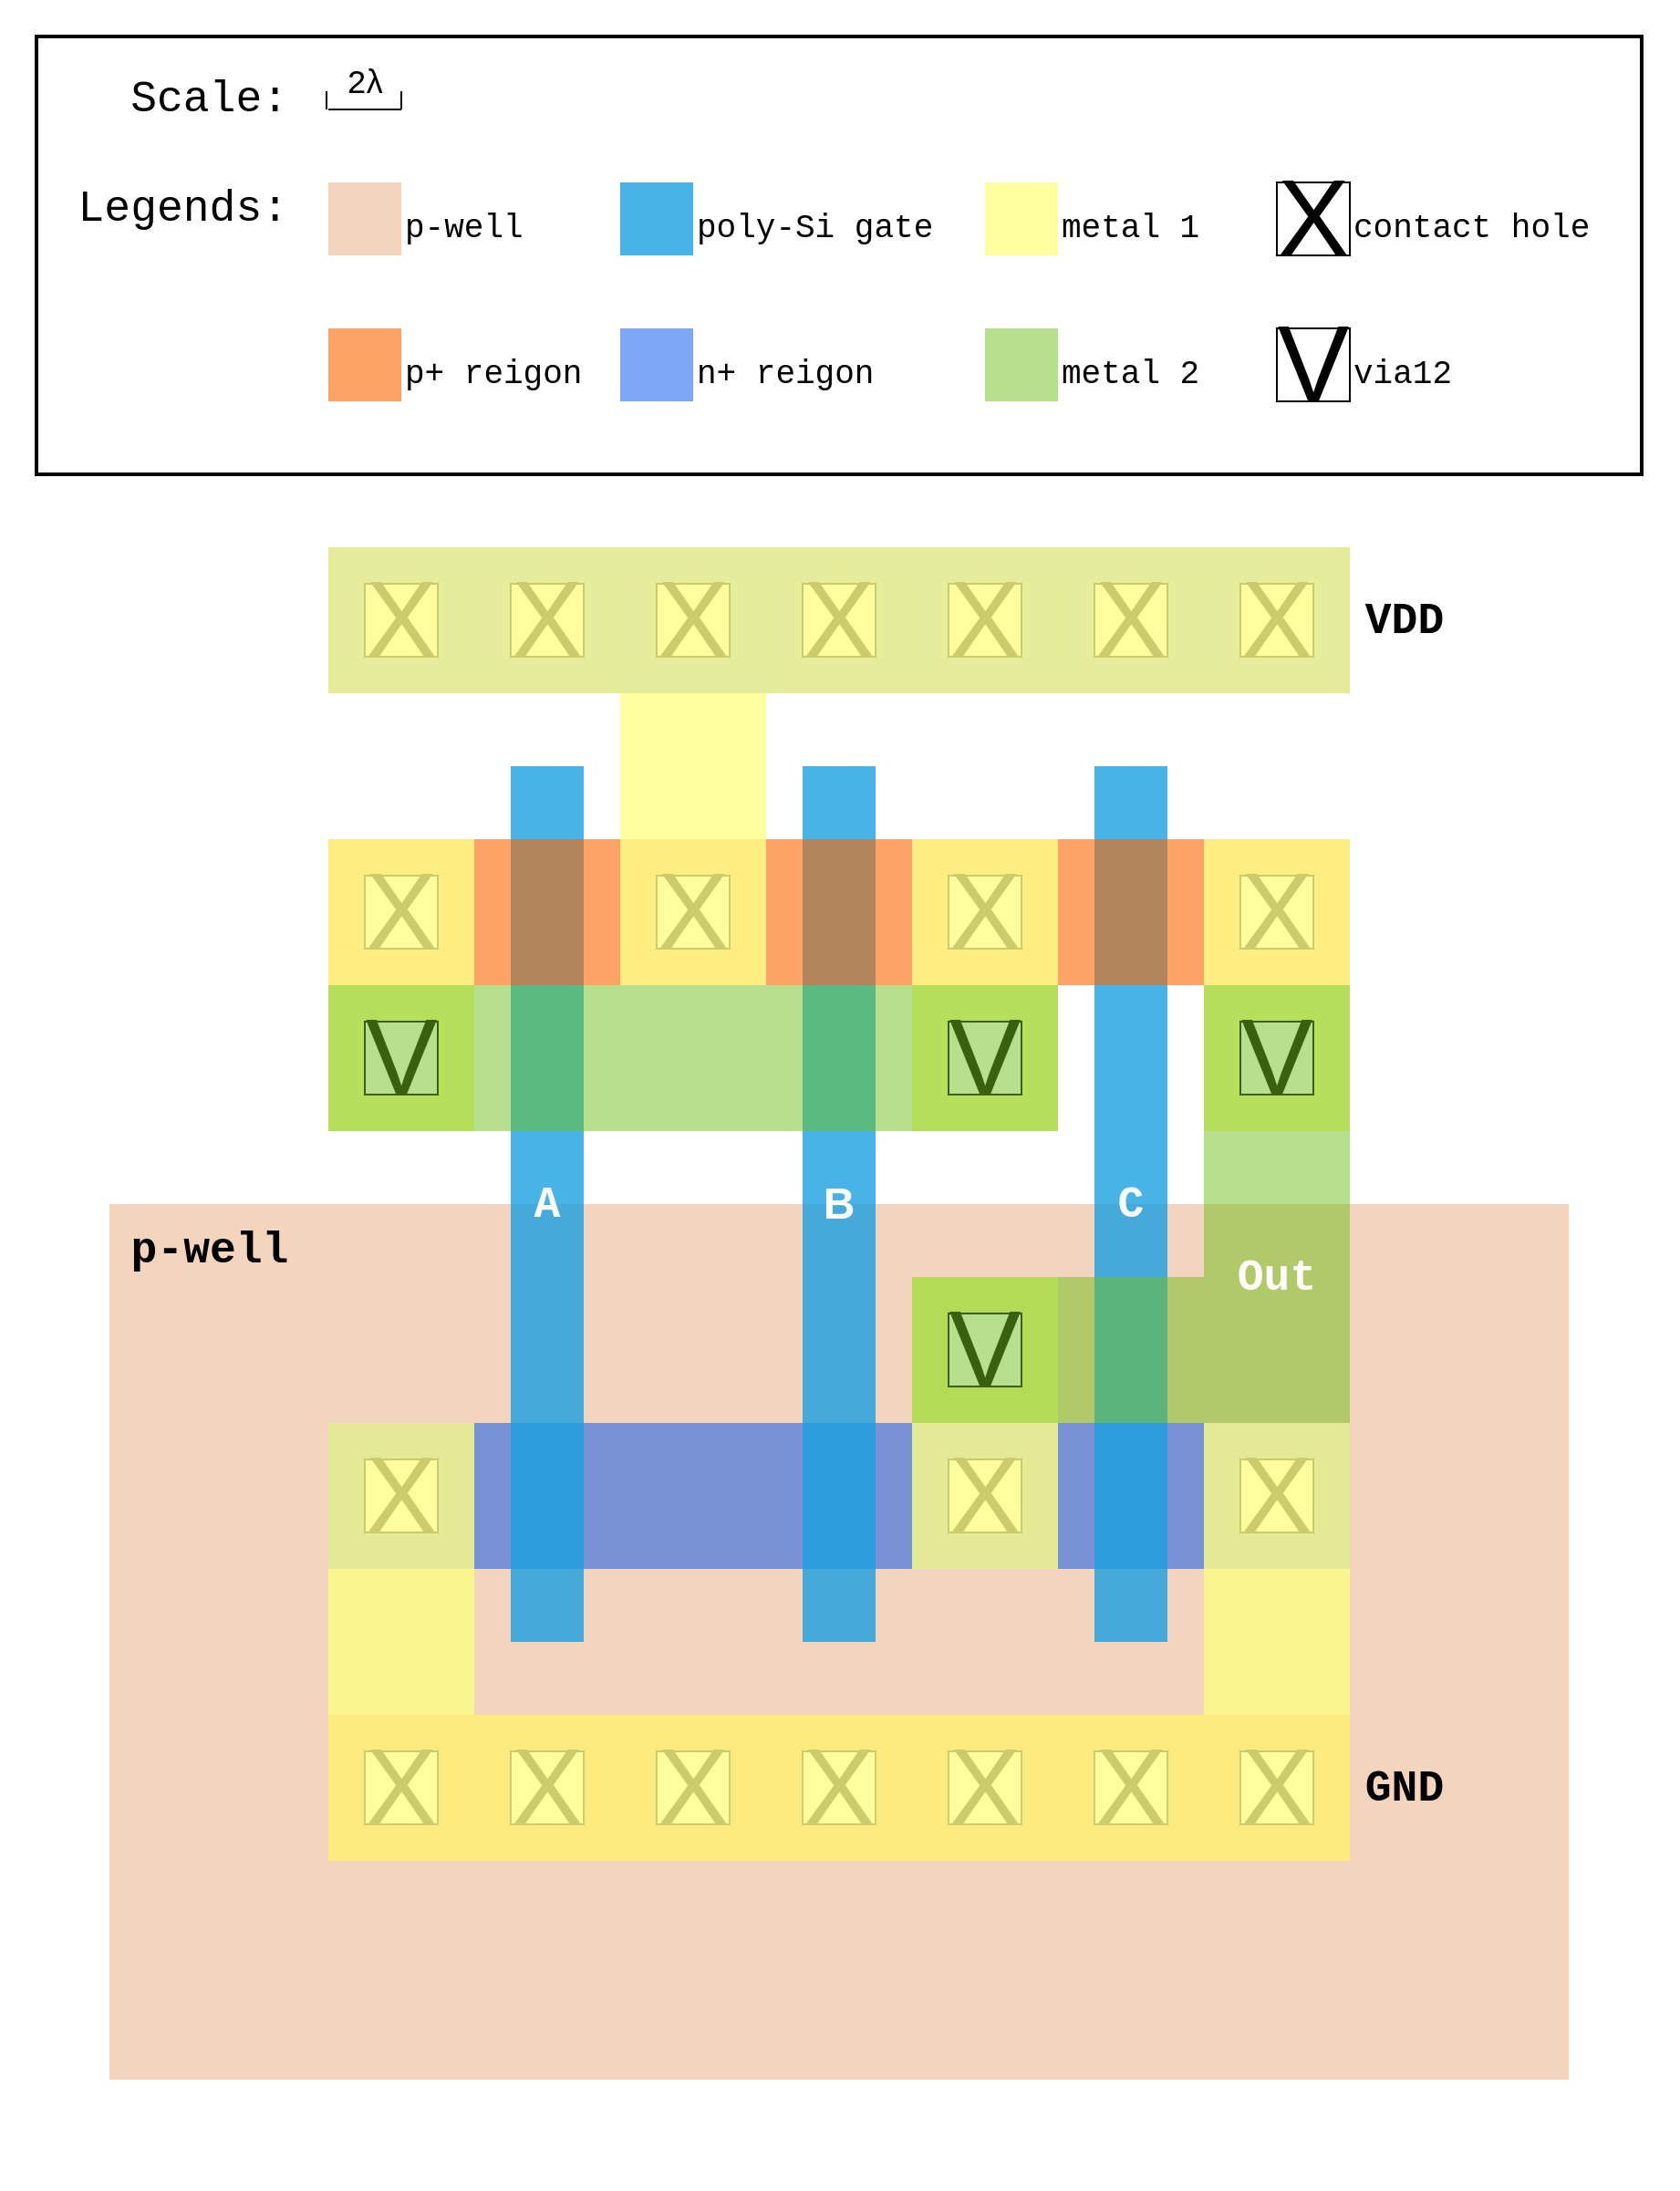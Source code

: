 <mxfile version="20.0.4" type="github">
  <diagram id="UjBWyq6lN_wpWJ8CEsgR" name="Page-1">
    <mxGraphModel dx="1896" dy="1083" grid="1" gridSize="10" guides="1" tooltips="1" connect="1" arrows="1" fold="1" page="1" pageScale="1" pageWidth="850" pageHeight="1100" math="0" shadow="0">
      <root>
        <mxCell id="0" />
        <mxCell id="1" parent="0" />
        <mxCell id="-VWM9IZ5B38HK7dgKO4f-399" value="" style="rounded=0;whiteSpace=wrap;html=1;fontFamily=Courier New;fontSize=18;fontColor=#000000;fillColor=none;strokeWidth=2;" vertex="1" parent="1">
          <mxGeometry x="80" y="320" width="880" height="240" as="geometry" />
        </mxCell>
        <mxCell id="-VWM9IZ5B38HK7dgKO4f-377" value="&lt;font style=&quot;font-size: 59px;&quot;&gt;V&lt;/font&gt;" style="rounded=0;whiteSpace=wrap;html=1;glass=0;strokeColor=default;" vertex="1" parent="1">
          <mxGeometry x="760" y="480" width="40" height="40" as="geometry" />
        </mxCell>
        <mxCell id="-VWM9IZ5B38HK7dgKO4f-378" value="&lt;font style=&quot;font-size: 59px;&quot;&gt;X&lt;/font&gt;" style="rounded=0;whiteSpace=wrap;html=1;glass=0;strokeColor=default;" vertex="1" parent="1">
          <mxGeometry x="760" y="400" width="40" height="40" as="geometry" />
        </mxCell>
        <mxCell id="-VWM9IZ5B38HK7dgKO4f-379" value="" style="endArrow=none;html=1;rounded=0;" edge="1" parent="1">
          <mxGeometry width="50" height="50" relative="1" as="geometry">
            <mxPoint x="240" y="360" as="sourcePoint" />
            <mxPoint x="280" y="360" as="targetPoint" />
          </mxGeometry>
        </mxCell>
        <mxCell id="-VWM9IZ5B38HK7dgKO4f-380" value="" style="endArrow=none;html=1;rounded=0;" edge="1" parent="1">
          <mxGeometry width="50" height="50" relative="1" as="geometry">
            <mxPoint x="280" y="360" as="sourcePoint" />
            <mxPoint x="280" y="350" as="targetPoint" />
          </mxGeometry>
        </mxCell>
        <mxCell id="-VWM9IZ5B38HK7dgKO4f-381" value="" style="endArrow=none;html=1;rounded=0;" edge="1" parent="1">
          <mxGeometry width="50" height="50" relative="1" as="geometry">
            <mxPoint x="239" y="350" as="sourcePoint" />
            <mxPoint x="239" y="360" as="targetPoint" />
          </mxGeometry>
        </mxCell>
        <mxCell id="-VWM9IZ5B38HK7dgKO4f-382" value="Scale:" style="text;html=1;strokeColor=none;fillColor=none;align=right;verticalAlign=middle;whiteSpace=wrap;rounded=0;fontFamily=Courier New;fontSize=24;fontColor=#000000;opacity=60;" vertex="1" parent="1">
          <mxGeometry x="100" y="340" width="120" height="30" as="geometry" />
        </mxCell>
        <mxCell id="-VWM9IZ5B38HK7dgKO4f-383" value="Legends:" style="text;html=1;strokeColor=none;fillColor=none;align=right;verticalAlign=middle;whiteSpace=wrap;rounded=0;fontFamily=Courier New;fontSize=24;fontColor=#000000;opacity=60;" vertex="1" parent="1">
          <mxGeometry x="100" y="400" width="120" height="30" as="geometry" />
        </mxCell>
        <mxCell id="-VWM9IZ5B38HK7dgKO4f-384" value="&lt;font style=&quot;font-size: 18px;&quot;&gt;2&lt;span style=&quot;background-color: rgb(255, 255, 255); font-family: sans-serif; text-align: start;&quot;&gt;λ&lt;/span&gt;&lt;/font&gt;" style="text;html=1;strokeColor=none;fillColor=none;align=center;verticalAlign=middle;whiteSpace=wrap;rounded=0;fontFamily=Courier New;fontSize=24;fontColor=#000000;opacity=60;" vertex="1" parent="1">
          <mxGeometry x="230" y="330" width="60" height="30" as="geometry" />
        </mxCell>
        <mxCell id="-VWM9IZ5B38HK7dgKO4f-385" value="" style="rounded=0;whiteSpace=wrap;html=1;fillColor=#E8AA7B;strokeColor=none;glass=0;opacity=50;" vertex="1" parent="1">
          <mxGeometry x="240" y="400" width="40" height="40" as="geometry" />
        </mxCell>
        <mxCell id="-VWM9IZ5B38HK7dgKO4f-386" value="p-well" style="text;html=1;strokeColor=none;fillColor=none;align=left;verticalAlign=middle;whiteSpace=wrap;rounded=0;fontFamily=Courier New;fontSize=18;fontColor=#000000;opacity=60;" vertex="1" parent="1">
          <mxGeometry x="280" y="410" width="80" height="30" as="geometry" />
        </mxCell>
        <mxCell id="-VWM9IZ5B38HK7dgKO4f-387" value="&lt;h1&gt;&lt;br&gt;&lt;/h1&gt;" style="rounded=0;whiteSpace=wrap;html=1;fillColor=#1ba1e2;strokeColor=none;glass=0;opacity=80;fontColor=#ffffff;" vertex="1" parent="1">
          <mxGeometry x="400" y="400" width="40" height="40" as="geometry" />
        </mxCell>
        <mxCell id="-VWM9IZ5B38HK7dgKO4f-388" value="poly-Si gate" style="text;html=1;strokeColor=none;fillColor=none;align=left;verticalAlign=middle;whiteSpace=wrap;rounded=0;fontFamily=Courier New;fontSize=18;fontColor=#000000;opacity=60;" vertex="1" parent="1">
          <mxGeometry x="440" y="410" width="160" height="30" as="geometry" />
        </mxCell>
        <mxCell id="-VWM9IZ5B38HK7dgKO4f-389" value="" style="rounded=0;whiteSpace=wrap;html=1;fillColor=#fa6800;strokeColor=none;glass=0;opacity=60;fontColor=#000000;" vertex="1" parent="1">
          <mxGeometry x="240" y="480" width="40" height="40" as="geometry" />
        </mxCell>
        <mxCell id="-VWM9IZ5B38HK7dgKO4f-390" value="p+ reigon" style="text;html=1;strokeColor=none;fillColor=none;align=left;verticalAlign=middle;whiteSpace=wrap;rounded=0;fontFamily=Courier New;fontSize=18;fontColor=#000000;opacity=60;" vertex="1" parent="1">
          <mxGeometry x="280" y="490" width="100" height="30" as="geometry" />
        </mxCell>
        <mxCell id="-VWM9IZ5B38HK7dgKO4f-391" value="" style="rounded=0;whiteSpace=wrap;html=1;fillColor=#0050ef;strokeColor=none;glass=0;opacity=50;fontColor=#ffffff;" vertex="1" parent="1">
          <mxGeometry x="400" y="480" width="40" height="40" as="geometry" />
        </mxCell>
        <mxCell id="-VWM9IZ5B38HK7dgKO4f-392" value="n+ reigon" style="text;html=1;strokeColor=none;fillColor=none;align=left;verticalAlign=middle;whiteSpace=wrap;rounded=0;fontFamily=Courier New;fontSize=18;fontColor=#000000;opacity=60;" vertex="1" parent="1">
          <mxGeometry x="440" y="490" width="100" height="30" as="geometry" />
        </mxCell>
        <mxCell id="-VWM9IZ5B38HK7dgKO4f-393" value="" style="rounded=0;whiteSpace=wrap;html=1;fillColor=#ffff88;strokeColor=none;glass=0;textOpacity=80;opacity=80;" vertex="1" parent="1">
          <mxGeometry x="600" y="400" width="40" height="40" as="geometry" />
        </mxCell>
        <mxCell id="-VWM9IZ5B38HK7dgKO4f-394" value="metal 1" style="text;html=1;strokeColor=none;fillColor=none;align=left;verticalAlign=middle;whiteSpace=wrap;rounded=0;fontFamily=Courier New;fontSize=18;fontColor=#000000;opacity=60;" vertex="1" parent="1">
          <mxGeometry x="640" y="410" width="100" height="30" as="geometry" />
        </mxCell>
        <mxCell id="-VWM9IZ5B38HK7dgKO4f-395" value="" style="rounded=0;whiteSpace=wrap;html=1;fillColor=#6EC21A;strokeColor=none;glass=0;textOpacity=80;opacity=50;fontColor=#ffffff;" vertex="1" parent="1">
          <mxGeometry x="600" y="480" width="40" height="40" as="geometry" />
        </mxCell>
        <mxCell id="-VWM9IZ5B38HK7dgKO4f-396" value="metal 2" style="text;html=1;strokeColor=none;fillColor=none;align=left;verticalAlign=middle;whiteSpace=wrap;rounded=0;fontFamily=Courier New;fontSize=18;fontColor=#000000;opacity=60;" vertex="1" parent="1">
          <mxGeometry x="640" y="490" width="100" height="30" as="geometry" />
        </mxCell>
        <mxCell id="-VWM9IZ5B38HK7dgKO4f-397" value="contact hole" style="text;html=1;strokeColor=none;fillColor=none;align=left;verticalAlign=middle;whiteSpace=wrap;rounded=0;fontFamily=Courier New;fontSize=18;fontColor=#000000;opacity=60;" vertex="1" parent="1">
          <mxGeometry x="800" y="410" width="140" height="30" as="geometry" />
        </mxCell>
        <mxCell id="-VWM9IZ5B38HK7dgKO4f-398" value="via12" style="text;html=1;strokeColor=none;fillColor=none;align=left;verticalAlign=middle;whiteSpace=wrap;rounded=0;fontFamily=Courier New;fontSize=18;fontColor=#000000;opacity=60;" vertex="1" parent="1">
          <mxGeometry x="800" y="490" width="140" height="30" as="geometry" />
        </mxCell>
        <mxCell id="-VWM9IZ5B38HK7dgKO4f-400" value="" style="rounded=0;whiteSpace=wrap;html=1;fillColor=#E8AA7B;strokeColor=none;glass=0;opacity=50;" vertex="1" parent="1">
          <mxGeometry x="120" y="960" width="800" height="480" as="geometry" />
        </mxCell>
        <mxCell id="-VWM9IZ5B38HK7dgKO4f-401" value="" style="rounded=0;whiteSpace=wrap;html=1;fillColor=#0050ef;strokeColor=none;glass=0;opacity=50;fontColor=#ffffff;" vertex="1" parent="1">
          <mxGeometry x="240" y="1080" width="560" height="80" as="geometry" />
        </mxCell>
        <mxCell id="-VWM9IZ5B38HK7dgKO4f-402" value="&lt;font style=&quot;font-size: 59px;&quot;&gt;X&lt;/font&gt;" style="rounded=0;whiteSpace=wrap;html=1;glass=0;strokeColor=default;" vertex="1" parent="1">
          <mxGeometry x="260" y="1100" width="40" height="40" as="geometry" />
        </mxCell>
        <mxCell id="-VWM9IZ5B38HK7dgKO4f-403" value="" style="rounded=0;whiteSpace=wrap;html=1;fillColor=#ffff88;strokeColor=none;glass=0;textOpacity=80;opacity=80;" vertex="1" parent="1">
          <mxGeometry x="240" y="1080" width="80" height="80" as="geometry" />
        </mxCell>
        <mxCell id="-VWM9IZ5B38HK7dgKO4f-404" value="&lt;h1&gt;B&lt;/h1&gt;" style="rounded=0;whiteSpace=wrap;html=1;fillColor=#1ba1e2;strokeColor=none;glass=0;opacity=80;fontColor=#ffffff;" vertex="1" parent="1">
          <mxGeometry x="500" y="720" width="40" height="480" as="geometry" />
        </mxCell>
        <mxCell id="-VWM9IZ5B38HK7dgKO4f-405" value="&lt;font style=&quot;font-size: 59px;&quot;&gt;X&lt;/font&gt;" style="rounded=0;whiteSpace=wrap;html=1;glass=0;strokeColor=default;" vertex="1" parent="1">
          <mxGeometry x="580" y="1100" width="40" height="40" as="geometry" />
        </mxCell>
        <mxCell id="-VWM9IZ5B38HK7dgKO4f-406" value="&lt;font style=&quot;font-size: 59px;&quot;&gt;X&lt;/font&gt;" style="rounded=0;whiteSpace=wrap;html=1;glass=0;strokeColor=default;" vertex="1" parent="1">
          <mxGeometry x="740" y="1100" width="40" height="40" as="geometry" />
        </mxCell>
        <mxCell id="-VWM9IZ5B38HK7dgKO4f-407" value="" style="rounded=0;whiteSpace=wrap;html=1;fillColor=#ffff88;strokeColor=none;glass=0;textOpacity=80;opacity=80;" vertex="1" parent="1">
          <mxGeometry x="560" y="1080" width="80" height="80" as="geometry" />
        </mxCell>
        <mxCell id="-VWM9IZ5B38HK7dgKO4f-408" value="" style="rounded=0;whiteSpace=wrap;html=1;fillColor=#ffff88;strokeColor=none;glass=0;textOpacity=80;opacity=80;" vertex="1" parent="1">
          <mxGeometry x="720" y="1080" width="80" height="80" as="geometry" />
        </mxCell>
        <mxCell id="-VWM9IZ5B38HK7dgKO4f-409" value="&lt;h1&gt;&lt;font face=&quot;Courier New&quot; style=&quot;font-size: 24px;&quot;&gt;C&lt;/font&gt;&lt;/h1&gt;" style="rounded=0;whiteSpace=wrap;html=1;fillColor=#1ba1e2;strokeColor=none;glass=0;opacity=80;fontColor=#ffffff;" vertex="1" parent="1">
          <mxGeometry x="660" y="720" width="40" height="480" as="geometry" />
        </mxCell>
        <mxCell id="-VWM9IZ5B38HK7dgKO4f-410" value="&lt;h1&gt;&lt;font face=&quot;Courier New&quot; style=&quot;font-size: 24px;&quot;&gt;A&lt;/font&gt;&lt;/h1&gt;" style="rounded=0;whiteSpace=wrap;html=1;fillColor=#1ba1e2;strokeColor=none;glass=0;opacity=80;fontColor=#ffffff;" vertex="1" parent="1">
          <mxGeometry x="340" y="720" width="40" height="480" as="geometry" />
        </mxCell>
        <mxCell id="-VWM9IZ5B38HK7dgKO4f-411" value="" style="rounded=0;whiteSpace=wrap;html=1;fillColor=#fa6800;strokeColor=none;glass=0;opacity=50;fontColor=#000000;" vertex="1" parent="1">
          <mxGeometry x="240" y="1240" width="560" height="80" as="geometry" />
        </mxCell>
        <mxCell id="-VWM9IZ5B38HK7dgKO4f-412" value="" style="rounded=0;whiteSpace=wrap;html=1;fillColor=#ffff88;strokeColor=none;glass=0;textOpacity=80;opacity=80;" vertex="1" parent="1">
          <mxGeometry x="240" y="1160" width="80" height="80" as="geometry" />
        </mxCell>
        <mxCell id="-VWM9IZ5B38HK7dgKO4f-413" value="&lt;font style=&quot;font-size: 59px;&quot;&gt;X&lt;/font&gt;" style="rounded=0;whiteSpace=wrap;html=1;glass=0;strokeColor=default;" vertex="1" parent="1">
          <mxGeometry x="260" y="1260" width="40" height="40" as="geometry" />
        </mxCell>
        <mxCell id="-VWM9IZ5B38HK7dgKO4f-414" value="&lt;font style=&quot;font-size: 59px;&quot;&gt;X&lt;/font&gt;" style="rounded=0;whiteSpace=wrap;html=1;glass=0;strokeColor=default;" vertex="1" parent="1">
          <mxGeometry x="340" y="1260" width="40" height="40" as="geometry" />
        </mxCell>
        <mxCell id="-VWM9IZ5B38HK7dgKO4f-415" value="&lt;font style=&quot;font-size: 59px;&quot;&gt;X&lt;/font&gt;" style="rounded=0;whiteSpace=wrap;html=1;glass=0;strokeColor=default;" vertex="1" parent="1">
          <mxGeometry x="420" y="1260" width="40" height="40" as="geometry" />
        </mxCell>
        <mxCell id="-VWM9IZ5B38HK7dgKO4f-416" value="&lt;font style=&quot;font-size: 59px;&quot;&gt;X&lt;/font&gt;" style="rounded=0;whiteSpace=wrap;html=1;glass=0;strokeColor=default;" vertex="1" parent="1">
          <mxGeometry x="500" y="1260" width="40" height="40" as="geometry" />
        </mxCell>
        <mxCell id="-VWM9IZ5B38HK7dgKO4f-417" value="" style="rounded=0;whiteSpace=wrap;html=1;fillColor=#ffff88;strokeColor=none;glass=0;textOpacity=80;opacity=80;" vertex="1" parent="1">
          <mxGeometry x="240" y="1240" width="80" height="80" as="geometry" />
        </mxCell>
        <mxCell id="-VWM9IZ5B38HK7dgKO4f-418" value="" style="rounded=0;whiteSpace=wrap;html=1;fillColor=#ffff88;strokeColor=none;glass=0;textOpacity=80;opacity=80;" vertex="1" parent="1">
          <mxGeometry x="320" y="1240" width="80" height="80" as="geometry" />
        </mxCell>
        <mxCell id="-VWM9IZ5B38HK7dgKO4f-419" value="" style="rounded=0;whiteSpace=wrap;html=1;fillColor=#ffff88;strokeColor=none;glass=0;textOpacity=80;opacity=80;" vertex="1" parent="1">
          <mxGeometry x="400" y="1240" width="80" height="80" as="geometry" />
        </mxCell>
        <mxCell id="-VWM9IZ5B38HK7dgKO4f-420" value="" style="rounded=0;whiteSpace=wrap;html=1;fillColor=#ffff88;strokeColor=none;glass=0;textOpacity=80;opacity=80;" vertex="1" parent="1">
          <mxGeometry x="480" y="1240" width="80" height="80" as="geometry" />
        </mxCell>
        <mxCell id="-VWM9IZ5B38HK7dgKO4f-421" value="" style="rounded=0;whiteSpace=wrap;html=1;fillColor=#fa6800;strokeColor=none;glass=0;opacity=60;fontColor=#000000;" vertex="1" parent="1">
          <mxGeometry x="240" y="760" width="560" height="80" as="geometry" />
        </mxCell>
        <mxCell id="-VWM9IZ5B38HK7dgKO4f-422" value="&lt;font style=&quot;font-size: 59px;&quot;&gt;X&lt;/font&gt;" style="rounded=0;whiteSpace=wrap;html=1;glass=0;strokeColor=default;" vertex="1" parent="1">
          <mxGeometry x="420" y="780" width="40" height="40" as="geometry" />
        </mxCell>
        <mxCell id="-VWM9IZ5B38HK7dgKO4f-423" value="&lt;font style=&quot;font-size: 59px;&quot;&gt;X&lt;/font&gt;" style="rounded=0;whiteSpace=wrap;html=1;glass=0;strokeColor=default;" vertex="1" parent="1">
          <mxGeometry x="580" y="780" width="40" height="40" as="geometry" />
        </mxCell>
        <mxCell id="-VWM9IZ5B38HK7dgKO4f-424" value="&lt;font style=&quot;font-size: 59px;&quot;&gt;X&lt;/font&gt;" style="rounded=0;whiteSpace=wrap;html=1;glass=0;strokeColor=default;" vertex="1" parent="1">
          <mxGeometry x="740" y="780" width="40" height="40" as="geometry" />
        </mxCell>
        <mxCell id="-VWM9IZ5B38HK7dgKO4f-425" value="" style="rounded=0;whiteSpace=wrap;html=1;fillColor=#ffff88;strokeColor=none;glass=0;textOpacity=80;opacity=80;" vertex="1" parent="1">
          <mxGeometry x="720" y="760" width="80" height="80" as="geometry" />
        </mxCell>
        <mxCell id="-VWM9IZ5B38HK7dgKO4f-426" value="" style="rounded=0;whiteSpace=wrap;html=1;fillColor=#ffff88;strokeColor=none;glass=0;textOpacity=80;opacity=80;" vertex="1" parent="1">
          <mxGeometry x="560" y="760" width="80" height="80" as="geometry" />
        </mxCell>
        <mxCell id="-VWM9IZ5B38HK7dgKO4f-427" value="" style="rounded=0;whiteSpace=wrap;html=1;fillColor=#ffff88;strokeColor=none;glass=0;textOpacity=80;opacity=80;" vertex="1" parent="1">
          <mxGeometry x="400" y="760" width="80" height="80" as="geometry" />
        </mxCell>
        <mxCell id="-VWM9IZ5B38HK7dgKO4f-428" value="&lt;font style=&quot;font-size: 59px;&quot;&gt;X&lt;/font&gt;" style="rounded=0;whiteSpace=wrap;html=1;glass=0;strokeColor=default;" vertex="1" parent="1">
          <mxGeometry x="580" y="1260" width="40" height="40" as="geometry" />
        </mxCell>
        <mxCell id="-VWM9IZ5B38HK7dgKO4f-429" value="" style="rounded=0;whiteSpace=wrap;html=1;fillColor=#ffff88;strokeColor=none;glass=0;textOpacity=80;opacity=80;" vertex="1" parent="1">
          <mxGeometry x="560" y="1240" width="80" height="80" as="geometry" />
        </mxCell>
        <mxCell id="-VWM9IZ5B38HK7dgKO4f-430" value="&lt;font style=&quot;font-size: 59px;&quot;&gt;X&lt;/font&gt;" style="rounded=0;whiteSpace=wrap;html=1;glass=0;strokeColor=default;" vertex="1" parent="1">
          <mxGeometry x="660" y="1260" width="40" height="40" as="geometry" />
        </mxCell>
        <mxCell id="-VWM9IZ5B38HK7dgKO4f-431" value="" style="rounded=0;whiteSpace=wrap;html=1;fillColor=#ffff88;strokeColor=none;glass=0;textOpacity=80;opacity=80;" vertex="1" parent="1">
          <mxGeometry x="640" y="1240" width="80" height="80" as="geometry" />
        </mxCell>
        <mxCell id="-VWM9IZ5B38HK7dgKO4f-432" value="&lt;font style=&quot;font-size: 59px;&quot;&gt;X&lt;/font&gt;" style="rounded=0;whiteSpace=wrap;html=1;glass=0;strokeColor=default;" vertex="1" parent="1">
          <mxGeometry x="740" y="1260" width="40" height="40" as="geometry" />
        </mxCell>
        <mxCell id="-VWM9IZ5B38HK7dgKO4f-433" value="" style="rounded=0;whiteSpace=wrap;html=1;fillColor=#ffff88;strokeColor=none;glass=0;textOpacity=80;opacity=80;" vertex="1" parent="1">
          <mxGeometry x="720" y="1240" width="80" height="80" as="geometry" />
        </mxCell>
        <mxCell id="-VWM9IZ5B38HK7dgKO4f-434" value="" style="rounded=0;whiteSpace=wrap;html=1;fillColor=#ffff88;strokeColor=none;glass=0;textOpacity=80;opacity=80;" vertex="1" parent="1">
          <mxGeometry x="400" y="680" width="80" height="80" as="geometry" />
        </mxCell>
        <mxCell id="-VWM9IZ5B38HK7dgKO4f-435" value="" style="rounded=0;whiteSpace=wrap;html=1;fillColor=#ffff88;strokeColor=none;glass=0;textOpacity=80;opacity=80;" vertex="1" parent="1">
          <mxGeometry x="720" y="1160" width="80" height="80" as="geometry" />
        </mxCell>
        <mxCell id="-VWM9IZ5B38HK7dgKO4f-436" value="" style="rounded=0;whiteSpace=wrap;html=1;fillColor=#ffff88;strokeColor=none;glass=0;textOpacity=80;opacity=80;" vertex="1" parent="1">
          <mxGeometry x="560" y="840" width="80" height="80" as="geometry" />
        </mxCell>
        <mxCell id="-VWM9IZ5B38HK7dgKO4f-437" value="&lt;font style=&quot;font-size: 59px;&quot;&gt;V&lt;/font&gt;" style="rounded=0;whiteSpace=wrap;html=1;glass=0;strokeColor=default;" vertex="1" parent="1">
          <mxGeometry x="580" y="860" width="40" height="40" as="geometry" />
        </mxCell>
        <mxCell id="-VWM9IZ5B38HK7dgKO4f-438" value="" style="rounded=0;whiteSpace=wrap;html=1;fillColor=#ffff88;strokeColor=none;glass=0;textOpacity=80;opacity=80;" vertex="1" parent="1">
          <mxGeometry x="240" y="840" width="80" height="80" as="geometry" />
        </mxCell>
        <mxCell id="-VWM9IZ5B38HK7dgKO4f-439" value="&lt;font style=&quot;font-size: 59px;&quot;&gt;V&lt;/font&gt;" style="rounded=0;whiteSpace=wrap;html=1;glass=0;strokeColor=default;" vertex="1" parent="1">
          <mxGeometry x="260" y="860" width="40" height="40" as="geometry" />
        </mxCell>
        <mxCell id="-VWM9IZ5B38HK7dgKO4f-440" value="" style="rounded=0;whiteSpace=wrap;html=1;fillColor=#6EC21A;strokeColor=none;glass=0;textOpacity=80;opacity=50;fontColor=#ffffff;" vertex="1" parent="1">
          <mxGeometry x="240" y="840" width="400" height="80" as="geometry" />
        </mxCell>
        <mxCell id="-VWM9IZ5B38HK7dgKO4f-441" value="" style="rounded=0;whiteSpace=wrap;html=1;fillColor=#ffff88;strokeColor=none;glass=0;textOpacity=80;opacity=80;" vertex="1" parent="1">
          <mxGeometry x="560" y="1000" width="80" height="80" as="geometry" />
        </mxCell>
        <mxCell id="-VWM9IZ5B38HK7dgKO4f-442" value="&lt;font style=&quot;font-size: 59px;&quot;&gt;V&lt;/font&gt;" style="rounded=0;whiteSpace=wrap;html=1;glass=0;strokeColor=default;" vertex="1" parent="1">
          <mxGeometry x="580" y="1020" width="40" height="40" as="geometry" />
        </mxCell>
        <mxCell id="-VWM9IZ5B38HK7dgKO4f-443" value="" style="rounded=0;whiteSpace=wrap;html=1;fillColor=#ffff88;strokeColor=none;glass=0;textOpacity=80;opacity=80;" vertex="1" parent="1">
          <mxGeometry x="720" y="840" width="80" height="80" as="geometry" />
        </mxCell>
        <mxCell id="-VWM9IZ5B38HK7dgKO4f-444" value="&lt;font style=&quot;font-size: 59px;&quot;&gt;V&lt;/font&gt;" style="rounded=0;whiteSpace=wrap;html=1;glass=0;strokeColor=default;" vertex="1" parent="1">
          <mxGeometry x="740" y="860" width="40" height="40" as="geometry" />
        </mxCell>
        <mxCell id="-VWM9IZ5B38HK7dgKO4f-445" value="&lt;h1&gt;&lt;br&gt;&lt;/h1&gt;" style="rounded=0;whiteSpace=wrap;html=1;fillColor=#6EC21A;strokeColor=none;glass=0;textOpacity=80;opacity=50;fontColor=#ffffff;" vertex="1" parent="1">
          <mxGeometry x="560" y="1000" width="240" height="80" as="geometry" />
        </mxCell>
        <mxCell id="-VWM9IZ5B38HK7dgKO4f-446" value="" style="rounded=0;whiteSpace=wrap;html=1;fillColor=#6EC21A;strokeColor=none;glass=0;textOpacity=80;opacity=50;fontColor=#ffffff;" vertex="1" parent="1">
          <mxGeometry x="720" y="840" width="80" height="160" as="geometry" />
        </mxCell>
        <mxCell id="-VWM9IZ5B38HK7dgKO4f-447" value="" style="rounded=0;whiteSpace=wrap;html=1;fillColor=#0050ef;strokeColor=none;glass=0;opacity=50;fontColor=#ffffff;" vertex="1" parent="1">
          <mxGeometry x="240" y="600" width="560" height="80" as="geometry" />
        </mxCell>
        <mxCell id="-VWM9IZ5B38HK7dgKO4f-448" value="&lt;font style=&quot;font-size: 59px;&quot;&gt;X&lt;/font&gt;" style="rounded=0;whiteSpace=wrap;html=1;glass=0;strokeColor=default;" vertex="1" parent="1">
          <mxGeometry x="260" y="780" width="40" height="40" as="geometry" />
        </mxCell>
        <mxCell id="-VWM9IZ5B38HK7dgKO4f-449" value="" style="rounded=0;whiteSpace=wrap;html=1;fillColor=#ffff88;strokeColor=none;glass=0;textOpacity=80;opacity=80;" vertex="1" parent="1">
          <mxGeometry x="240" y="760" width="80" height="80" as="geometry" />
        </mxCell>
        <mxCell id="-VWM9IZ5B38HK7dgKO4f-450" value="&lt;font style=&quot;font-size: 59px;&quot;&gt;X&lt;/font&gt;" style="rounded=0;whiteSpace=wrap;html=1;glass=0;strokeColor=default;" vertex="1" parent="1">
          <mxGeometry x="420" y="620" width="40" height="40" as="geometry" />
        </mxCell>
        <mxCell id="-VWM9IZ5B38HK7dgKO4f-451" value="" style="rounded=0;whiteSpace=wrap;html=1;fillColor=#ffff88;strokeColor=none;glass=0;textOpacity=80;opacity=80;" vertex="1" parent="1">
          <mxGeometry x="400" y="600" width="80" height="80" as="geometry" />
        </mxCell>
        <mxCell id="-VWM9IZ5B38HK7dgKO4f-452" value="&lt;font style=&quot;font-size: 59px;&quot;&gt;X&lt;/font&gt;" style="rounded=0;whiteSpace=wrap;html=1;glass=0;strokeColor=default;" vertex="1" parent="1">
          <mxGeometry x="500" y="620" width="40" height="40" as="geometry" />
        </mxCell>
        <mxCell id="-VWM9IZ5B38HK7dgKO4f-453" value="" style="rounded=0;whiteSpace=wrap;html=1;fillColor=#ffff88;strokeColor=none;glass=0;textOpacity=80;opacity=80;" vertex="1" parent="1">
          <mxGeometry x="480" y="600" width="80" height="80" as="geometry" />
        </mxCell>
        <mxCell id="-VWM9IZ5B38HK7dgKO4f-454" value="&lt;font style=&quot;font-size: 59px;&quot;&gt;X&lt;/font&gt;" style="rounded=0;whiteSpace=wrap;html=1;glass=0;strokeColor=default;" vertex="1" parent="1">
          <mxGeometry x="340" y="620" width="40" height="40" as="geometry" />
        </mxCell>
        <mxCell id="-VWM9IZ5B38HK7dgKO4f-455" value="" style="rounded=0;whiteSpace=wrap;html=1;fillColor=#ffff88;strokeColor=none;glass=0;textOpacity=80;opacity=80;" vertex="1" parent="1">
          <mxGeometry x="320" y="600" width="80" height="80" as="geometry" />
        </mxCell>
        <mxCell id="-VWM9IZ5B38HK7dgKO4f-456" value="&lt;font style=&quot;font-size: 59px;&quot;&gt;X&lt;/font&gt;" style="rounded=0;whiteSpace=wrap;html=1;glass=0;strokeColor=default;" vertex="1" parent="1">
          <mxGeometry x="260" y="620" width="40" height="40" as="geometry" />
        </mxCell>
        <mxCell id="-VWM9IZ5B38HK7dgKO4f-457" value="" style="rounded=0;whiteSpace=wrap;html=1;fillColor=#ffff88;strokeColor=none;glass=0;textOpacity=80;opacity=80;" vertex="1" parent="1">
          <mxGeometry x="240" y="600" width="80" height="80" as="geometry" />
        </mxCell>
        <mxCell id="-VWM9IZ5B38HK7dgKO4f-458" value="&lt;font style=&quot;font-size: 59px;&quot;&gt;X&lt;/font&gt;" style="rounded=0;whiteSpace=wrap;html=1;glass=0;strokeColor=default;" vertex="1" parent="1">
          <mxGeometry x="580" y="620" width="40" height="40" as="geometry" />
        </mxCell>
        <mxCell id="-VWM9IZ5B38HK7dgKO4f-459" value="" style="rounded=0;whiteSpace=wrap;html=1;fillColor=#ffff88;strokeColor=none;glass=0;textOpacity=80;opacity=80;" vertex="1" parent="1">
          <mxGeometry x="560" y="600" width="80" height="80" as="geometry" />
        </mxCell>
        <mxCell id="-VWM9IZ5B38HK7dgKO4f-460" value="&lt;font style=&quot;font-size: 59px;&quot;&gt;X&lt;/font&gt;" style="rounded=0;whiteSpace=wrap;html=1;glass=0;strokeColor=default;" vertex="1" parent="1">
          <mxGeometry x="660" y="620" width="40" height="40" as="geometry" />
        </mxCell>
        <mxCell id="-VWM9IZ5B38HK7dgKO4f-461" value="" style="rounded=0;whiteSpace=wrap;html=1;fillColor=#ffff88;strokeColor=none;glass=0;textOpacity=80;opacity=80;" vertex="1" parent="1">
          <mxGeometry x="640" y="600" width="80" height="80" as="geometry" />
        </mxCell>
        <mxCell id="-VWM9IZ5B38HK7dgKO4f-462" value="&lt;font style=&quot;font-size: 59px;&quot;&gt;X&lt;/font&gt;" style="rounded=0;whiteSpace=wrap;html=1;glass=0;strokeColor=default;" vertex="1" parent="1">
          <mxGeometry x="740" y="620" width="40" height="40" as="geometry" />
        </mxCell>
        <mxCell id="-VWM9IZ5B38HK7dgKO4f-463" value="" style="rounded=0;whiteSpace=wrap;html=1;fillColor=#ffff88;strokeColor=none;glass=0;textOpacity=80;opacity=80;" vertex="1" parent="1">
          <mxGeometry x="720" y="600" width="80" height="80" as="geometry" />
        </mxCell>
        <mxCell id="-VWM9IZ5B38HK7dgKO4f-464" value="&lt;h1&gt;&lt;font face=&quot;Courier New&quot;&gt;p-well&lt;/font&gt;&lt;/h1&gt;" style="text;html=1;strokeColor=none;fillColor=none;align=center;verticalAlign=middle;whiteSpace=wrap;rounded=0;" vertex="1" parent="1">
          <mxGeometry x="120" y="970" width="110" height="30" as="geometry" />
        </mxCell>
        <mxCell id="-VWM9IZ5B38HK7dgKO4f-465" value="&lt;h1 style=&quot;color: rgb(255, 255, 255); font-family: Helvetica;&quot;&gt;&lt;font style=&quot;font-size: 24px;&quot; face=&quot;Courier New&quot;&gt;Out&lt;/font&gt;&lt;/h1&gt;" style="text;html=1;strokeColor=none;fillColor=none;align=center;verticalAlign=middle;whiteSpace=wrap;rounded=0;fontFamily=Courier New;fontSize=24;" vertex="1" parent="1">
          <mxGeometry x="710" y="960" width="100" height="60" as="geometry" />
        </mxCell>
        <mxCell id="-VWM9IZ5B38HK7dgKO4f-466" value="&lt;h1 style=&quot;font-family: Helvetica;&quot;&gt;&lt;font style=&quot;font-size: 24px;&quot; face=&quot;Courier New&quot;&gt;GND&lt;/font&gt;&lt;/h1&gt;" style="text;html=1;strokeColor=none;fillColor=none;align=center;verticalAlign=middle;whiteSpace=wrap;rounded=0;fontFamily=Courier New;fontSize=24;" vertex="1" parent="1">
          <mxGeometry x="780" y="1240" width="100" height="60" as="geometry" />
        </mxCell>
        <mxCell id="-VWM9IZ5B38HK7dgKO4f-467" value="&lt;h1 style=&quot;font-family: Helvetica;&quot;&gt;&lt;font style=&quot;font-size: 24px;&quot; face=&quot;Courier New&quot;&gt;VDD&lt;/font&gt;&lt;/h1&gt;" style="text;html=1;strokeColor=none;fillColor=none;align=center;verticalAlign=middle;whiteSpace=wrap;rounded=0;fontFamily=Courier New;fontSize=24;" vertex="1" parent="1">
          <mxGeometry x="780" y="600" width="100" height="60" as="geometry" />
        </mxCell>
        <mxCell id="-VWM9IZ5B38HK7dgKO4f-469" value="" style="rounded=0;whiteSpace=wrap;html=1;fontFamily=Courier New;fontSize=18;fontColor=#000000;strokeWidth=2;fillColor=none;strokeColor=none;" vertex="1" parent="1">
          <mxGeometry x="60" y="300" width="920" height="1200" as="geometry" />
        </mxCell>
      </root>
    </mxGraphModel>
  </diagram>
</mxfile>
